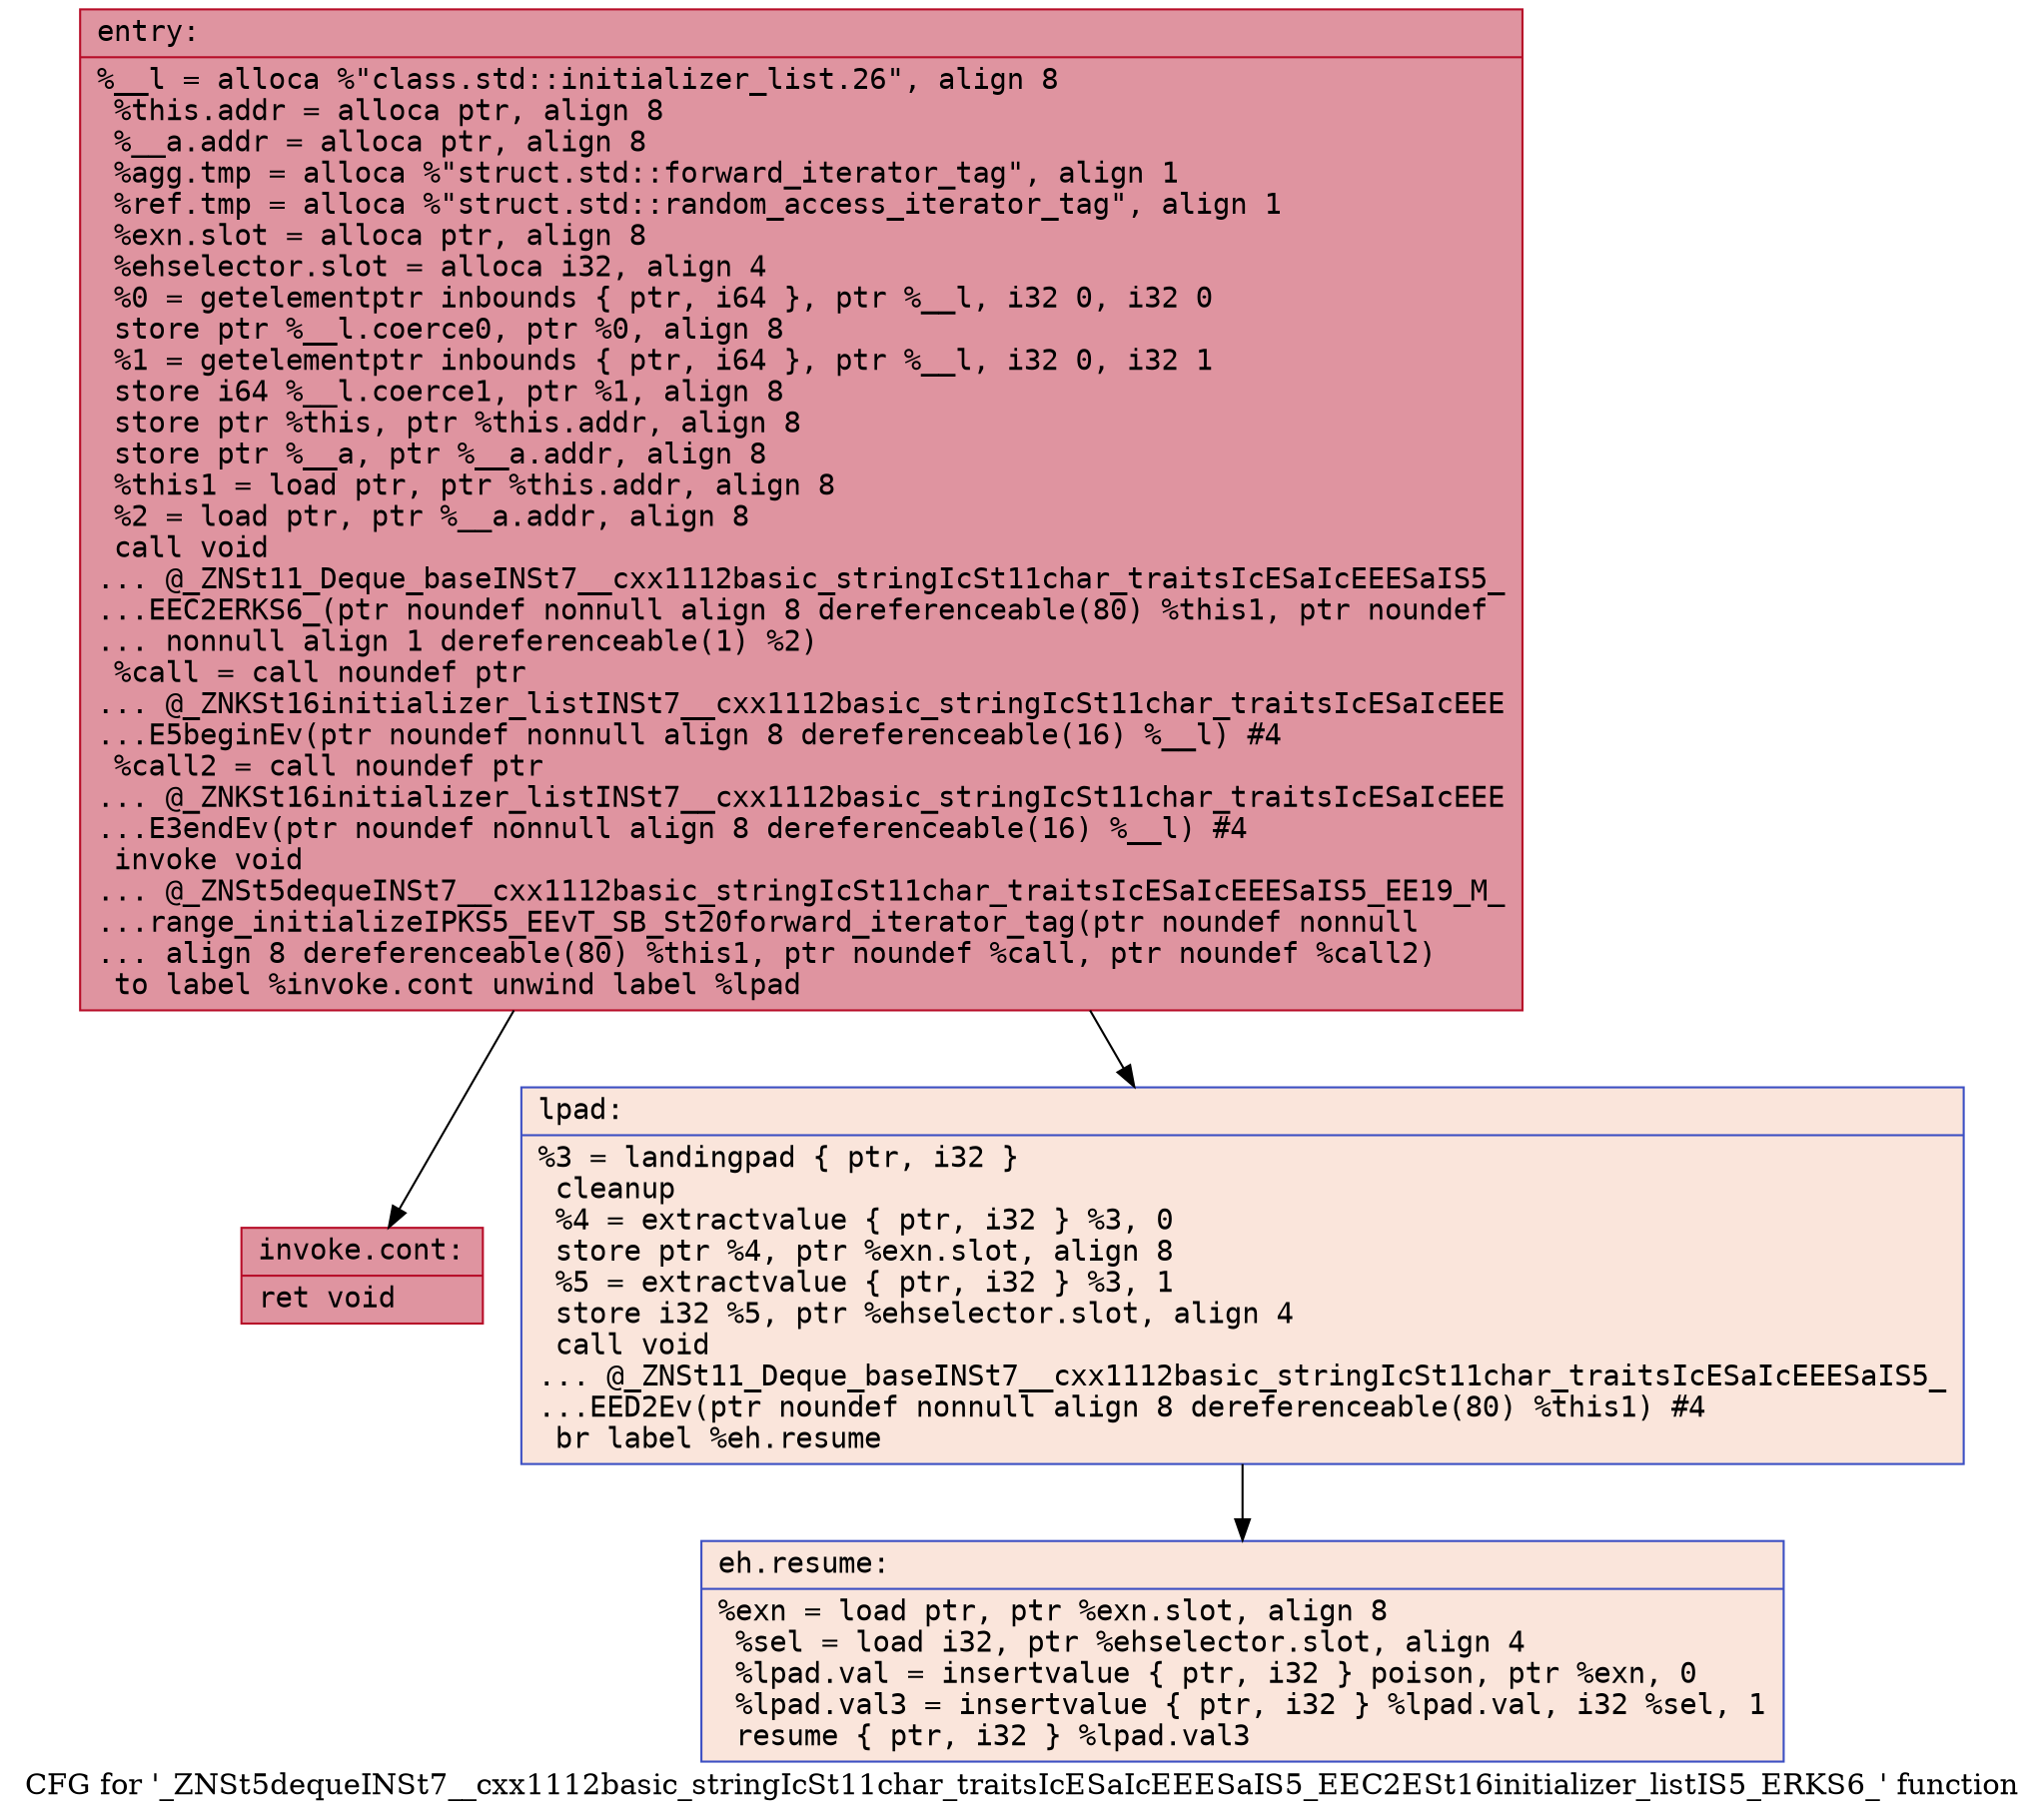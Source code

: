 digraph "CFG for '_ZNSt5dequeINSt7__cxx1112basic_stringIcSt11char_traitsIcESaIcEEESaIS5_EEC2ESt16initializer_listIS5_ERKS6_' function" {
	label="CFG for '_ZNSt5dequeINSt7__cxx1112basic_stringIcSt11char_traitsIcESaIcEEESaIS5_EEC2ESt16initializer_listIS5_ERKS6_' function";

	Node0x5651cd80fff0 [shape=record,color="#b70d28ff", style=filled, fillcolor="#b70d2870" fontname="Courier",label="{entry:\l|  %__l = alloca %\"class.std::initializer_list.26\", align 8\l  %this.addr = alloca ptr, align 8\l  %__a.addr = alloca ptr, align 8\l  %agg.tmp = alloca %\"struct.std::forward_iterator_tag\", align 1\l  %ref.tmp = alloca %\"struct.std::random_access_iterator_tag\", align 1\l  %exn.slot = alloca ptr, align 8\l  %ehselector.slot = alloca i32, align 4\l  %0 = getelementptr inbounds \{ ptr, i64 \}, ptr %__l, i32 0, i32 0\l  store ptr %__l.coerce0, ptr %0, align 8\l  %1 = getelementptr inbounds \{ ptr, i64 \}, ptr %__l, i32 0, i32 1\l  store i64 %__l.coerce1, ptr %1, align 8\l  store ptr %this, ptr %this.addr, align 8\l  store ptr %__a, ptr %__a.addr, align 8\l  %this1 = load ptr, ptr %this.addr, align 8\l  %2 = load ptr, ptr %__a.addr, align 8\l  call void\l... @_ZNSt11_Deque_baseINSt7__cxx1112basic_stringIcSt11char_traitsIcESaIcEEESaIS5_\l...EEC2ERKS6_(ptr noundef nonnull align 8 dereferenceable(80) %this1, ptr noundef\l... nonnull align 1 dereferenceable(1) %2)\l  %call = call noundef ptr\l... @_ZNKSt16initializer_listINSt7__cxx1112basic_stringIcSt11char_traitsIcESaIcEEE\l...E5beginEv(ptr noundef nonnull align 8 dereferenceable(16) %__l) #4\l  %call2 = call noundef ptr\l... @_ZNKSt16initializer_listINSt7__cxx1112basic_stringIcSt11char_traitsIcESaIcEEE\l...E3endEv(ptr noundef nonnull align 8 dereferenceable(16) %__l) #4\l  invoke void\l... @_ZNSt5dequeINSt7__cxx1112basic_stringIcSt11char_traitsIcESaIcEEESaIS5_EE19_M_\l...range_initializeIPKS5_EEvT_SB_St20forward_iterator_tag(ptr noundef nonnull\l... align 8 dereferenceable(80) %this1, ptr noundef %call, ptr noundef %call2)\l          to label %invoke.cont unwind label %lpad\l}"];
	Node0x5651cd80fff0 -> Node0x5651cd8110d0[tooltip="entry -> invoke.cont\nProbability 100.00%" ];
	Node0x5651cd80fff0 -> Node0x5651cd811150[tooltip="entry -> lpad\nProbability 0.00%" ];
	Node0x5651cd8110d0 [shape=record,color="#b70d28ff", style=filled, fillcolor="#b70d2870" fontname="Courier",label="{invoke.cont:\l|  ret void\l}"];
	Node0x5651cd811150 [shape=record,color="#3d50c3ff", style=filled, fillcolor="#f4c5ad70" fontname="Courier",label="{lpad:\l|  %3 = landingpad \{ ptr, i32 \}\l          cleanup\l  %4 = extractvalue \{ ptr, i32 \} %3, 0\l  store ptr %4, ptr %exn.slot, align 8\l  %5 = extractvalue \{ ptr, i32 \} %3, 1\l  store i32 %5, ptr %ehselector.slot, align 4\l  call void\l... @_ZNSt11_Deque_baseINSt7__cxx1112basic_stringIcSt11char_traitsIcESaIcEEESaIS5_\l...EED2Ev(ptr noundef nonnull align 8 dereferenceable(80) %this1) #4\l  br label %eh.resume\l}"];
	Node0x5651cd811150 -> Node0x5651cd8119e0[tooltip="lpad -> eh.resume\nProbability 100.00%" ];
	Node0x5651cd8119e0 [shape=record,color="#3d50c3ff", style=filled, fillcolor="#f4c5ad70" fontname="Courier",label="{eh.resume:\l|  %exn = load ptr, ptr %exn.slot, align 8\l  %sel = load i32, ptr %ehselector.slot, align 4\l  %lpad.val = insertvalue \{ ptr, i32 \} poison, ptr %exn, 0\l  %lpad.val3 = insertvalue \{ ptr, i32 \} %lpad.val, i32 %sel, 1\l  resume \{ ptr, i32 \} %lpad.val3\l}"];
}
